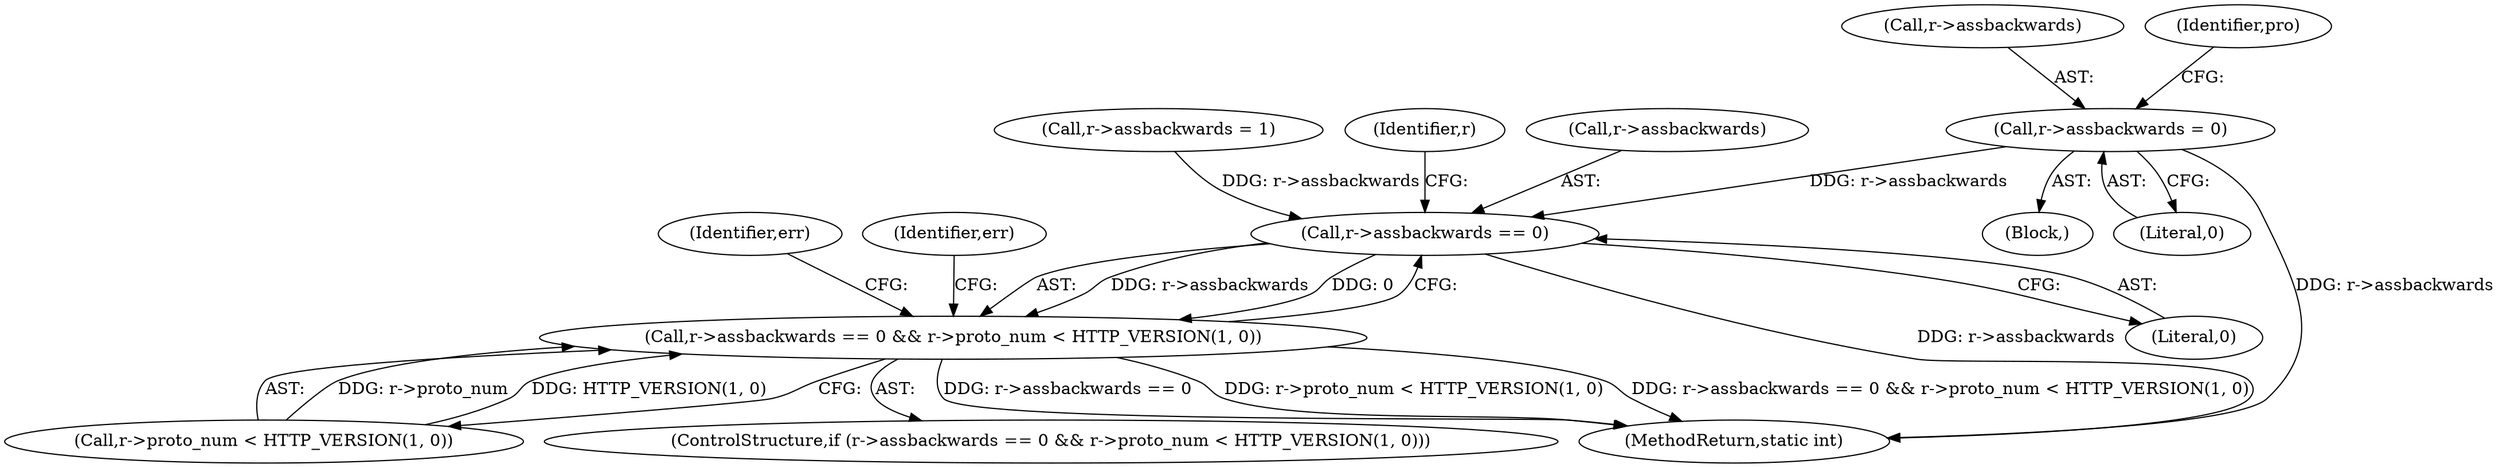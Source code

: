 digraph "0_httpd_6a974059190b8a0c7e499f4ab12fe108127099cb@pointer" {
"1000347" [label="(Call,r->assbackwards = 0)"];
"1000605" [label="(Call,r->assbackwards == 0)"];
"1000604" [label="(Call,r->assbackwards == 0 && r->proto_num < HTTP_VERSION(1, 0))"];
"1000605" [label="(Call,r->assbackwards == 0)"];
"1000635" [label="(MethodReturn,static int)"];
"1000361" [label="(Call,r->assbackwards = 1)"];
"1000623" [label="(Identifier,err)"];
"1000609" [label="(Literal,0)"];
"1000610" [label="(Call,r->proto_num < HTTP_VERSION(1, 0))"];
"1000612" [label="(Identifier,r)"];
"1000351" [label="(Literal,0)"];
"1000348" [label="(Call,r->assbackwards)"];
"1000353" [label="(Identifier,pro)"];
"1000619" [label="(Identifier,err)"];
"1000604" [label="(Call,r->assbackwards == 0 && r->proto_num < HTTP_VERSION(1, 0))"];
"1000606" [label="(Call,r->assbackwards)"];
"1000346" [label="(Block,)"];
"1000347" [label="(Call,r->assbackwards = 0)"];
"1000603" [label="(ControlStructure,if (r->assbackwards == 0 && r->proto_num < HTTP_VERSION(1, 0)))"];
"1000347" -> "1000346"  [label="AST: "];
"1000347" -> "1000351"  [label="CFG: "];
"1000348" -> "1000347"  [label="AST: "];
"1000351" -> "1000347"  [label="AST: "];
"1000353" -> "1000347"  [label="CFG: "];
"1000347" -> "1000635"  [label="DDG: r->assbackwards"];
"1000347" -> "1000605"  [label="DDG: r->assbackwards"];
"1000605" -> "1000604"  [label="AST: "];
"1000605" -> "1000609"  [label="CFG: "];
"1000606" -> "1000605"  [label="AST: "];
"1000609" -> "1000605"  [label="AST: "];
"1000612" -> "1000605"  [label="CFG: "];
"1000604" -> "1000605"  [label="CFG: "];
"1000605" -> "1000635"  [label="DDG: r->assbackwards"];
"1000605" -> "1000604"  [label="DDG: r->assbackwards"];
"1000605" -> "1000604"  [label="DDG: 0"];
"1000361" -> "1000605"  [label="DDG: r->assbackwards"];
"1000604" -> "1000603"  [label="AST: "];
"1000604" -> "1000610"  [label="CFG: "];
"1000610" -> "1000604"  [label="AST: "];
"1000619" -> "1000604"  [label="CFG: "];
"1000623" -> "1000604"  [label="CFG: "];
"1000604" -> "1000635"  [label="DDG: r->proto_num < HTTP_VERSION(1, 0)"];
"1000604" -> "1000635"  [label="DDG: r->assbackwards == 0 && r->proto_num < HTTP_VERSION(1, 0)"];
"1000604" -> "1000635"  [label="DDG: r->assbackwards == 0"];
"1000610" -> "1000604"  [label="DDG: r->proto_num"];
"1000610" -> "1000604"  [label="DDG: HTTP_VERSION(1, 0)"];
}
